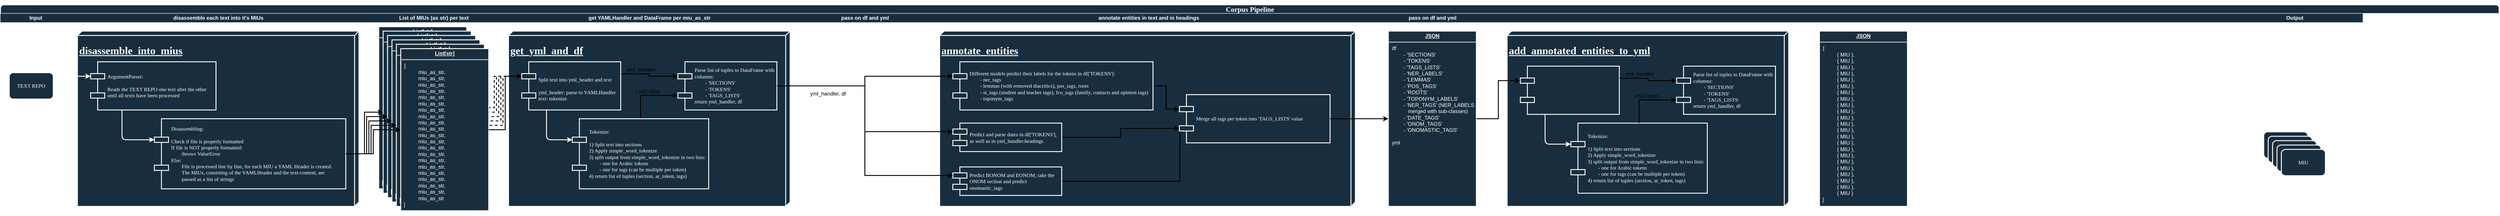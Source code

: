 <mxfile version="22.0.3" type="device">
  <diagram name="Page-1" id="b520641d-4fe3-3701-9064-5fc419738815">
    <mxGraphModel dx="1807" dy="1071" grid="1" gridSize="10" guides="1" tooltips="1" connect="1" arrows="1" fold="1" page="1" pageScale="1" pageWidth="1100" pageHeight="850" background="none" math="0" shadow="0">
      <root>
        <mxCell id="0" />
        <mxCell id="1" parent="0" />
        <mxCell id="SnqjzSfXRcjX0LN74eH3-1" value="&lt;h1&gt;Corpus Pipeline&lt;/h1&gt;" style="swimlane;html=1;childLayout=stackLayout;startSize=20;rounded=1;shadow=0;labelBackgroundColor=none;strokeWidth=2;fontFamily=Verdana;fontSize=8;align=center;fillColor=#182E3E;strokeColor=#FFFFFF;fontColor=#FFFFFF;" parent="1" vertex="1">
          <mxGeometry x="70" y="40" width="5680" height="480" as="geometry">
            <mxRectangle x="70" y="40" width="40" height="50" as="alternateBounds" />
          </mxGeometry>
        </mxCell>
        <mxCell id="7HU_ltwEW7zbiUUS-oPE-14" style="edgeStyle=orthogonalEdgeStyle;rounded=0;orthogonalLoop=1;jettySize=auto;html=1;exitX=1;exitY=0.5;exitDx=0;exitDy=0;entryX=0;entryY=0.3;entryDx=0;entryDy=0;strokeWidth=2;dashed=1;" edge="1" parent="SnqjzSfXRcjX0LN74eH3-1" source="SnqjzSfXRcjX0LN74eH3-113" target="7HU_ltwEW7zbiUUS-oPE-13">
          <mxGeometry relative="1" as="geometry" />
        </mxCell>
        <mxCell id="7HU_ltwEW7zbiUUS-oPE-116" style="edgeStyle=orthogonalEdgeStyle;rounded=0;orthogonalLoop=1;jettySize=auto;html=1;exitX=1;exitY=0.5;exitDx=0;exitDy=0;entryX=0;entryY=0.3;entryDx=0;entryDy=0;strokeWidth=2;dashed=1;" edge="1" parent="SnqjzSfXRcjX0LN74eH3-1" source="7HU_ltwEW7zbiUUS-oPE-106" target="7HU_ltwEW7zbiUUS-oPE-13">
          <mxGeometry relative="1" as="geometry" />
        </mxCell>
        <mxCell id="7HU_ltwEW7zbiUUS-oPE-117" style="edgeStyle=orthogonalEdgeStyle;rounded=0;orthogonalLoop=1;jettySize=auto;html=1;exitX=1;exitY=0.5;exitDx=0;exitDy=0;entryX=0;entryY=0.3;entryDx=0;entryDy=0;strokeWidth=2;dashed=1;" edge="1" parent="SnqjzSfXRcjX0LN74eH3-1" source="7HU_ltwEW7zbiUUS-oPE-107" target="7HU_ltwEW7zbiUUS-oPE-13">
          <mxGeometry relative="1" as="geometry" />
        </mxCell>
        <mxCell id="7HU_ltwEW7zbiUUS-oPE-118" style="edgeStyle=orthogonalEdgeStyle;rounded=0;orthogonalLoop=1;jettySize=auto;html=1;exitX=1;exitY=0.5;exitDx=0;exitDy=0;entryX=0;entryY=0.3;entryDx=0;entryDy=0;strokeWidth=2;dashed=1;" edge="1" parent="SnqjzSfXRcjX0LN74eH3-1" source="7HU_ltwEW7zbiUUS-oPE-108" target="7HU_ltwEW7zbiUUS-oPE-13">
          <mxGeometry relative="1" as="geometry" />
        </mxCell>
        <mxCell id="7HU_ltwEW7zbiUUS-oPE-119" style="edgeStyle=orthogonalEdgeStyle;rounded=0;orthogonalLoop=1;jettySize=auto;html=1;exitX=1;exitY=0.5;exitDx=0;exitDy=0;entryX=0;entryY=0.3;entryDx=0;entryDy=0;strokeWidth=2;dashed=1;" edge="1" parent="SnqjzSfXRcjX0LN74eH3-1" source="7HU_ltwEW7zbiUUS-oPE-109" target="7HU_ltwEW7zbiUUS-oPE-13">
          <mxGeometry relative="1" as="geometry" />
        </mxCell>
        <mxCell id="SnqjzSfXRcjX0LN74eH3-2" value="Input" style="swimlane;html=1;startSize=20;rounded=0;labelBackgroundColor=none;strokeWidth=2;fillColor=#182E3E;strokeColor=none;fontColor=#FFFFFF;" parent="SnqjzSfXRcjX0LN74eH3-1" vertex="1">
          <mxGeometry y="20" width="160" height="460" as="geometry" />
        </mxCell>
        <mxCell id="SnqjzSfXRcjX0LN74eH3-47" value="&lt;font style=&quot;font-size: 12px;&quot;&gt;TEXT REPO&lt;/font&gt;" style="rounded=1;whiteSpace=wrap;html=1;shadow=0;labelBackgroundColor=none;strokeWidth=2;fontFamily=Verdana;fontSize=8;align=center;fillColor=#182E3E;strokeColor=#FFFFFF;fontColor=#FFFFFF;" parent="SnqjzSfXRcjX0LN74eH3-2" vertex="1">
          <mxGeometry x="20" y="135" width="100" height="60" as="geometry" />
        </mxCell>
        <mxCell id="SnqjzSfXRcjX0LN74eH3-21" value="disassemble each text into it&#39;s MIUs" style="swimlane;html=1;startSize=20;rounded=0;labelBackgroundColor=none;strokeWidth=2;fillColor=#182E3E;strokeColor=none;fontColor=#FFFFFF;" parent="SnqjzSfXRcjX0LN74eH3-1" vertex="1">
          <mxGeometry x="160" y="20" width="670" height="460" as="geometry" />
        </mxCell>
        <mxCell id="SnqjzSfXRcjX0LN74eH3-51" value="&lt;h1&gt;disassemble_into_mius&lt;/h1&gt;" style="verticalAlign=top;align=left;spacingTop=8;spacingLeft=2;spacingRight=12;shape=cube;size=10;direction=south;fontStyle=4;html=1;rounded=1;shadow=0;comic=0;labelBackgroundColor=none;strokeWidth=2;fontFamily=Verdana;fontSize=12;fillColor=#182E3E;strokeColor=#FFFFFF;fontColor=#FFFFFF;" parent="SnqjzSfXRcjX0LN74eH3-21" vertex="1">
          <mxGeometry x="15" y="40" width="640" height="400" as="geometry" />
        </mxCell>
        <mxCell id="SnqjzSfXRcjX0LN74eH3-60" value="Disassembling:&lt;br&gt;&lt;br&gt;Check if file is properly formatted&lt;br&gt;If file is NOT properly formatted: &lt;br&gt;&lt;span style=&quot;white-space: pre;&quot;&gt;&#x9;&lt;/span&gt;throws ValueError&lt;br&gt;Else:&lt;br&gt;&lt;span style=&quot;white-space: pre;&quot;&gt;&#x9;&lt;/span&gt;File is processed line by line, for each MIU a YAML Header is created.&lt;br&gt;&lt;span style=&quot;white-space: pre;&quot;&gt;&#x9;&lt;/span&gt;The MIUs, consisting of the YAMLHeader and the text-content, are&lt;br&gt;&lt;span style=&quot;white-space: pre;&quot;&gt;&#x9;&lt;/span&gt;passed as a list of strings" style="shape=component;align=left;spacingLeft=36;rounded=1;shadow=0;comic=0;labelBackgroundColor=none;strokeWidth=2;fontFamily=Verdana;fontSize=12;html=1;fillColor=#182E3E;strokeColor=#FFFFFF;fontColor=#FFFFFF;" parent="SnqjzSfXRcjX0LN74eH3-21" vertex="1">
          <mxGeometry x="190" y="240" width="435" height="160" as="geometry" />
        </mxCell>
        <mxCell id="SnqjzSfXRcjX0LN74eH3-61" style="edgeStyle=orthogonalEdgeStyle;rounded=1;orthogonalLoop=1;jettySize=auto;html=1;exitX=0.25;exitY=1;exitDx=0;exitDy=0;entryX=0;entryY=0.3;entryDx=0;entryDy=0;labelBackgroundColor=none;fontColor=default;strokeWidth=2;strokeColor=#ffffff;" parent="SnqjzSfXRcjX0LN74eH3-21" source="SnqjzSfXRcjX0LN74eH3-57" target="SnqjzSfXRcjX0LN74eH3-60" edge="1">
          <mxGeometry relative="1" as="geometry" />
        </mxCell>
        <mxCell id="SnqjzSfXRcjX0LN74eH3-57" value="ArgumentParser:&lt;br&gt;&lt;br&gt;Reads the TEXT REPO one text after the other&lt;br&gt;until all texts have been processed" style="shape=component;align=left;spacingLeft=36;rounded=1;shadow=0;comic=0;labelBackgroundColor=none;strokeWidth=2;fontFamily=Verdana;fontSize=12;html=1;fillColor=#182E3E;strokeColor=#FFFFFF;fontColor=#FFFFFF;" parent="SnqjzSfXRcjX0LN74eH3-21" vertex="1">
          <mxGeometry x="45" y="110" width="285" height="110" as="geometry" />
        </mxCell>
        <mxCell id="SnqjzSfXRcjX0LN74eH3-101" value="List of MIUs (as str) per text" style="swimlane;html=1;startSize=20;rounded=0;labelBackgroundColor=none;strokeWidth=2;fillColor=#182E3E;strokeColor=none;fontColor=#FFFFFF;" parent="SnqjzSfXRcjX0LN74eH3-1" vertex="1">
          <mxGeometry x="830" y="20" width="310" height="460" as="geometry" />
        </mxCell>
        <mxCell id="SnqjzSfXRcjX0LN74eH3-113" value="&lt;p style=&quot;margin:0px;margin-top:4px;text-align:center;text-decoration:underline;&quot;&gt;&lt;b&gt;List[str]&lt;/b&gt;&lt;/p&gt;&lt;hr&gt;&lt;p style=&quot;margin:0px;margin-left:8px;&quot;&gt;[&lt;/p&gt;&lt;blockquote style=&quot;margin: 0 0 0 40px; border: none; padding: 0px;&quot;&gt;miu_as_str,&lt;/blockquote&gt;&lt;blockquote style=&quot;border: none; margin: 0px 0px 0px 40px; padding: 0px;&quot;&gt;miu_as_str,&lt;/blockquote&gt;&lt;blockquote style=&quot;border: none; margin: 0px 0px 0px 40px; padding: 0px;&quot;&gt;miu_as_str,&lt;/blockquote&gt;&lt;blockquote style=&quot;border: none; margin: 0px 0px 0px 40px; padding: 0px;&quot;&gt;miu_as_str,&lt;/blockquote&gt;&lt;blockquote style=&quot;border: none; margin: 0px 0px 0px 40px; padding: 0px;&quot;&gt;miu_as_str,&lt;/blockquote&gt;&lt;blockquote style=&quot;border: none; margin: 0px 0px 0px 40px; padding: 0px;&quot;&gt;miu_as_str,&lt;/blockquote&gt;&lt;blockquote style=&quot;border: none; margin: 0px 0px 0px 40px; padding: 0px;&quot;&gt;miu_as_str,&lt;/blockquote&gt;&lt;blockquote style=&quot;border: none; margin: 0px 0px 0px 40px; padding: 0px;&quot;&gt;miu_as_str,&lt;/blockquote&gt;&lt;blockquote style=&quot;border: none; margin: 0px 0px 0px 40px; padding: 0px;&quot;&gt;miu_as_str,&lt;/blockquote&gt;&lt;blockquote style=&quot;border: none; margin: 0px 0px 0px 40px; padding: 0px;&quot;&gt;miu_as_str,&lt;/blockquote&gt;&lt;blockquote style=&quot;border: none; margin: 0px 0px 0px 40px; padding: 0px;&quot;&gt;miu_as_str,&lt;/blockquote&gt;&lt;blockquote style=&quot;border: none; margin: 0px 0px 0px 40px; padding: 0px;&quot;&gt;miu_as_str,&lt;/blockquote&gt;&lt;blockquote style=&quot;border: none; margin: 0px 0px 0px 40px; padding: 0px;&quot;&gt;miu_as_str,&lt;/blockquote&gt;&lt;blockquote style=&quot;border: none; margin: 0px 0px 0px 40px; padding: 0px;&quot;&gt;miu_as_str,&lt;/blockquote&gt;&lt;blockquote style=&quot;border: none; margin: 0px 0px 0px 40px; padding: 0px;&quot;&gt;miu_as_str,&lt;/blockquote&gt;&lt;blockquote style=&quot;border: none; margin: 0px 0px 0px 40px; padding: 0px;&quot;&gt;miu_as_str,&lt;/blockquote&gt;&lt;blockquote style=&quot;border: none; margin: 0px 0px 0px 40px; padding: 0px;&quot;&gt;miu_as_str,&lt;/blockquote&gt;&lt;blockquote style=&quot;border: none; margin: 0px 0px 0px 40px; padding: 0px;&quot;&gt;miu_as_str,&lt;/blockquote&gt;&lt;blockquote style=&quot;border: none; margin: 0px 0px 0px 40px; padding: 0px;&quot;&gt;miu_as_str,&lt;/blockquote&gt;&lt;blockquote style=&quot;border: none; margin: 0px 0px 0px 40px; padding: 0px;&quot;&gt;miu_as_str,&lt;/blockquote&gt;&lt;blockquote style=&quot;border: none; margin: 0px 0px 0px 40px; padding: 0px;&quot;&gt;&lt;span style=&quot;background-color: initial;&quot;&gt;miu_as_str&lt;/span&gt;&lt;br&gt;&lt;/blockquote&gt;&lt;span style=&quot;background-color: initial;&quot;&gt;&amp;nbsp; ]&lt;/span&gt;" style="verticalAlign=top;align=left;overflow=fill;fontSize=12;fontFamily=Helvetica;html=1;whiteSpace=wrap;strokeColor=#FFFFFF;fontColor=#FFFFFF;fillColor=#182E3E;strokeWidth=2;" parent="SnqjzSfXRcjX0LN74eH3-101" vertex="1">
          <mxGeometry x="30" y="30" width="200" height="370" as="geometry" />
        </mxCell>
        <mxCell id="7HU_ltwEW7zbiUUS-oPE-106" value="&lt;p style=&quot;margin:0px;margin-top:4px;text-align:center;text-decoration:underline;&quot;&gt;&lt;b&gt;List[str]&lt;/b&gt;&lt;/p&gt;&lt;hr&gt;&lt;p style=&quot;margin:0px;margin-left:8px;&quot;&gt;[&lt;/p&gt;&lt;blockquote style=&quot;margin: 0 0 0 40px; border: none; padding: 0px;&quot;&gt;miu_as_str,&lt;/blockquote&gt;&lt;blockquote style=&quot;border: none; margin: 0px 0px 0px 40px; padding: 0px;&quot;&gt;miu_as_str,&lt;/blockquote&gt;&lt;blockquote style=&quot;border: none; margin: 0px 0px 0px 40px; padding: 0px;&quot;&gt;miu_as_str,&lt;/blockquote&gt;&lt;blockquote style=&quot;border: none; margin: 0px 0px 0px 40px; padding: 0px;&quot;&gt;miu_as_str,&lt;/blockquote&gt;&lt;blockquote style=&quot;border: none; margin: 0px 0px 0px 40px; padding: 0px;&quot;&gt;miu_as_str,&lt;/blockquote&gt;&lt;blockquote style=&quot;border: none; margin: 0px 0px 0px 40px; padding: 0px;&quot;&gt;miu_as_str,&lt;/blockquote&gt;&lt;blockquote style=&quot;border: none; margin: 0px 0px 0px 40px; padding: 0px;&quot;&gt;miu_as_str,&lt;/blockquote&gt;&lt;blockquote style=&quot;border: none; margin: 0px 0px 0px 40px; padding: 0px;&quot;&gt;miu_as_str,&lt;/blockquote&gt;&lt;blockquote style=&quot;border: none; margin: 0px 0px 0px 40px; padding: 0px;&quot;&gt;miu_as_str,&lt;/blockquote&gt;&lt;blockquote style=&quot;border: none; margin: 0px 0px 0px 40px; padding: 0px;&quot;&gt;miu_as_str,&lt;/blockquote&gt;&lt;blockquote style=&quot;border: none; margin: 0px 0px 0px 40px; padding: 0px;&quot;&gt;miu_as_str,&lt;/blockquote&gt;&lt;blockquote style=&quot;border: none; margin: 0px 0px 0px 40px; padding: 0px;&quot;&gt;miu_as_str,&lt;/blockquote&gt;&lt;blockquote style=&quot;border: none; margin: 0px 0px 0px 40px; padding: 0px;&quot;&gt;miu_as_str,&lt;/blockquote&gt;&lt;blockquote style=&quot;border: none; margin: 0px 0px 0px 40px; padding: 0px;&quot;&gt;miu_as_str,&lt;/blockquote&gt;&lt;blockquote style=&quot;border: none; margin: 0px 0px 0px 40px; padding: 0px;&quot;&gt;miu_as_str,&lt;/blockquote&gt;&lt;blockquote style=&quot;border: none; margin: 0px 0px 0px 40px; padding: 0px;&quot;&gt;miu_as_str,&lt;/blockquote&gt;&lt;blockquote style=&quot;border: none; margin: 0px 0px 0px 40px; padding: 0px;&quot;&gt;miu_as_str,&lt;/blockquote&gt;&lt;blockquote style=&quot;border: none; margin: 0px 0px 0px 40px; padding: 0px;&quot;&gt;miu_as_str,&lt;/blockquote&gt;&lt;blockquote style=&quot;border: none; margin: 0px 0px 0px 40px; padding: 0px;&quot;&gt;miu_as_str,&lt;/blockquote&gt;&lt;blockquote style=&quot;border: none; margin: 0px 0px 0px 40px; padding: 0px;&quot;&gt;miu_as_str,&lt;/blockquote&gt;&lt;blockquote style=&quot;border: none; margin: 0px 0px 0px 40px; padding: 0px;&quot;&gt;&lt;span style=&quot;background-color: initial;&quot;&gt;miu_as_str&lt;/span&gt;&lt;br&gt;&lt;/blockquote&gt;&lt;span style=&quot;background-color: initial;&quot;&gt;&amp;nbsp; ]&lt;/span&gt;" style="verticalAlign=top;align=left;overflow=fill;fontSize=12;fontFamily=Helvetica;html=1;whiteSpace=wrap;strokeColor=#FFFFFF;fontColor=#FFFFFF;fillColor=#182E3E;strokeWidth=2;" vertex="1" parent="SnqjzSfXRcjX0LN74eH3-101">
          <mxGeometry x="40" y="40" width="200" height="370" as="geometry" />
        </mxCell>
        <mxCell id="7HU_ltwEW7zbiUUS-oPE-107" value="&lt;p style=&quot;margin:0px;margin-top:4px;text-align:center;text-decoration:underline;&quot;&gt;&lt;b&gt;List[str]&lt;/b&gt;&lt;/p&gt;&lt;hr&gt;&lt;p style=&quot;margin:0px;margin-left:8px;&quot;&gt;[&lt;/p&gt;&lt;blockquote style=&quot;margin: 0 0 0 40px; border: none; padding: 0px;&quot;&gt;miu_as_str,&lt;/blockquote&gt;&lt;blockquote style=&quot;border: none; margin: 0px 0px 0px 40px; padding: 0px;&quot;&gt;miu_as_str,&lt;/blockquote&gt;&lt;blockquote style=&quot;border: none; margin: 0px 0px 0px 40px; padding: 0px;&quot;&gt;miu_as_str,&lt;/blockquote&gt;&lt;blockquote style=&quot;border: none; margin: 0px 0px 0px 40px; padding: 0px;&quot;&gt;miu_as_str,&lt;/blockquote&gt;&lt;blockquote style=&quot;border: none; margin: 0px 0px 0px 40px; padding: 0px;&quot;&gt;miu_as_str,&lt;/blockquote&gt;&lt;blockquote style=&quot;border: none; margin: 0px 0px 0px 40px; padding: 0px;&quot;&gt;miu_as_str,&lt;/blockquote&gt;&lt;blockquote style=&quot;border: none; margin: 0px 0px 0px 40px; padding: 0px;&quot;&gt;miu_as_str,&lt;/blockquote&gt;&lt;blockquote style=&quot;border: none; margin: 0px 0px 0px 40px; padding: 0px;&quot;&gt;miu_as_str,&lt;/blockquote&gt;&lt;blockquote style=&quot;border: none; margin: 0px 0px 0px 40px; padding: 0px;&quot;&gt;miu_as_str,&lt;/blockquote&gt;&lt;blockquote style=&quot;border: none; margin: 0px 0px 0px 40px; padding: 0px;&quot;&gt;miu_as_str,&lt;/blockquote&gt;&lt;blockquote style=&quot;border: none; margin: 0px 0px 0px 40px; padding: 0px;&quot;&gt;miu_as_str,&lt;/blockquote&gt;&lt;blockquote style=&quot;border: none; margin: 0px 0px 0px 40px; padding: 0px;&quot;&gt;miu_as_str,&lt;/blockquote&gt;&lt;blockquote style=&quot;border: none; margin: 0px 0px 0px 40px; padding: 0px;&quot;&gt;miu_as_str,&lt;/blockquote&gt;&lt;blockquote style=&quot;border: none; margin: 0px 0px 0px 40px; padding: 0px;&quot;&gt;miu_as_str,&lt;/blockquote&gt;&lt;blockquote style=&quot;border: none; margin: 0px 0px 0px 40px; padding: 0px;&quot;&gt;miu_as_str,&lt;/blockquote&gt;&lt;blockquote style=&quot;border: none; margin: 0px 0px 0px 40px; padding: 0px;&quot;&gt;miu_as_str,&lt;/blockquote&gt;&lt;blockquote style=&quot;border: none; margin: 0px 0px 0px 40px; padding: 0px;&quot;&gt;miu_as_str,&lt;/blockquote&gt;&lt;blockquote style=&quot;border: none; margin: 0px 0px 0px 40px; padding: 0px;&quot;&gt;miu_as_str,&lt;/blockquote&gt;&lt;blockquote style=&quot;border: none; margin: 0px 0px 0px 40px; padding: 0px;&quot;&gt;miu_as_str,&lt;/blockquote&gt;&lt;blockquote style=&quot;border: none; margin: 0px 0px 0px 40px; padding: 0px;&quot;&gt;miu_as_str,&lt;/blockquote&gt;&lt;blockquote style=&quot;border: none; margin: 0px 0px 0px 40px; padding: 0px;&quot;&gt;&lt;span style=&quot;background-color: initial;&quot;&gt;miu_as_str&lt;/span&gt;&lt;br&gt;&lt;/blockquote&gt;&lt;span style=&quot;background-color: initial;&quot;&gt;&amp;nbsp; ]&lt;/span&gt;" style="verticalAlign=top;align=left;overflow=fill;fontSize=12;fontFamily=Helvetica;html=1;whiteSpace=wrap;strokeColor=#FFFFFF;fontColor=#FFFFFF;fillColor=#182E3E;strokeWidth=2;" vertex="1" parent="SnqjzSfXRcjX0LN74eH3-101">
          <mxGeometry x="50" y="50" width="200" height="370" as="geometry" />
        </mxCell>
        <mxCell id="7HU_ltwEW7zbiUUS-oPE-108" value="&lt;p style=&quot;margin:0px;margin-top:4px;text-align:center;text-decoration:underline;&quot;&gt;&lt;b&gt;List[str]&lt;/b&gt;&lt;/p&gt;&lt;hr&gt;&lt;p style=&quot;margin:0px;margin-left:8px;&quot;&gt;[&lt;/p&gt;&lt;blockquote style=&quot;margin: 0 0 0 40px; border: none; padding: 0px;&quot;&gt;miu_as_str,&lt;/blockquote&gt;&lt;blockquote style=&quot;border: none; margin: 0px 0px 0px 40px; padding: 0px;&quot;&gt;miu_as_str,&lt;/blockquote&gt;&lt;blockquote style=&quot;border: none; margin: 0px 0px 0px 40px; padding: 0px;&quot;&gt;miu_as_str,&lt;/blockquote&gt;&lt;blockquote style=&quot;border: none; margin: 0px 0px 0px 40px; padding: 0px;&quot;&gt;miu_as_str,&lt;/blockquote&gt;&lt;blockquote style=&quot;border: none; margin: 0px 0px 0px 40px; padding: 0px;&quot;&gt;miu_as_str,&lt;/blockquote&gt;&lt;blockquote style=&quot;border: none; margin: 0px 0px 0px 40px; padding: 0px;&quot;&gt;miu_as_str,&lt;/blockquote&gt;&lt;blockquote style=&quot;border: none; margin: 0px 0px 0px 40px; padding: 0px;&quot;&gt;miu_as_str,&lt;/blockquote&gt;&lt;blockquote style=&quot;border: none; margin: 0px 0px 0px 40px; padding: 0px;&quot;&gt;miu_as_str,&lt;/blockquote&gt;&lt;blockquote style=&quot;border: none; margin: 0px 0px 0px 40px; padding: 0px;&quot;&gt;miu_as_str,&lt;/blockquote&gt;&lt;blockquote style=&quot;border: none; margin: 0px 0px 0px 40px; padding: 0px;&quot;&gt;miu_as_str,&lt;/blockquote&gt;&lt;blockquote style=&quot;border: none; margin: 0px 0px 0px 40px; padding: 0px;&quot;&gt;miu_as_str,&lt;/blockquote&gt;&lt;blockquote style=&quot;border: none; margin: 0px 0px 0px 40px; padding: 0px;&quot;&gt;miu_as_str,&lt;/blockquote&gt;&lt;blockquote style=&quot;border: none; margin: 0px 0px 0px 40px; padding: 0px;&quot;&gt;miu_as_str,&lt;/blockquote&gt;&lt;blockquote style=&quot;border: none; margin: 0px 0px 0px 40px; padding: 0px;&quot;&gt;miu_as_str,&lt;/blockquote&gt;&lt;blockquote style=&quot;border: none; margin: 0px 0px 0px 40px; padding: 0px;&quot;&gt;miu_as_str,&lt;/blockquote&gt;&lt;blockquote style=&quot;border: none; margin: 0px 0px 0px 40px; padding: 0px;&quot;&gt;miu_as_str,&lt;/blockquote&gt;&lt;blockquote style=&quot;border: none; margin: 0px 0px 0px 40px; padding: 0px;&quot;&gt;miu_as_str,&lt;/blockquote&gt;&lt;blockquote style=&quot;border: none; margin: 0px 0px 0px 40px; padding: 0px;&quot;&gt;miu_as_str,&lt;/blockquote&gt;&lt;blockquote style=&quot;border: none; margin: 0px 0px 0px 40px; padding: 0px;&quot;&gt;miu_as_str,&lt;/blockquote&gt;&lt;blockquote style=&quot;border: none; margin: 0px 0px 0px 40px; padding: 0px;&quot;&gt;miu_as_str,&lt;/blockquote&gt;&lt;blockquote style=&quot;border: none; margin: 0px 0px 0px 40px; padding: 0px;&quot;&gt;&lt;span style=&quot;background-color: initial;&quot;&gt;miu_as_str&lt;/span&gt;&lt;br&gt;&lt;/blockquote&gt;&lt;span style=&quot;background-color: initial;&quot;&gt;&amp;nbsp; ]&lt;/span&gt;" style="verticalAlign=top;align=left;overflow=fill;fontSize=12;fontFamily=Helvetica;html=1;whiteSpace=wrap;strokeColor=#FFFFFF;fontColor=#FFFFFF;fillColor=#182E3E;strokeWidth=2;" vertex="1" parent="SnqjzSfXRcjX0LN74eH3-101">
          <mxGeometry x="60" y="60" width="200" height="370" as="geometry" />
        </mxCell>
        <mxCell id="7HU_ltwEW7zbiUUS-oPE-109" value="&lt;p style=&quot;margin:0px;margin-top:4px;text-align:center;text-decoration:underline;&quot;&gt;&lt;b&gt;List[str]&lt;/b&gt;&lt;/p&gt;&lt;hr&gt;&lt;p style=&quot;margin:0px;margin-left:8px;&quot;&gt;[&lt;/p&gt;&lt;blockquote style=&quot;margin: 0 0 0 40px; border: none; padding: 0px;&quot;&gt;miu_as_str,&lt;/blockquote&gt;&lt;blockquote style=&quot;border: none; margin: 0px 0px 0px 40px; padding: 0px;&quot;&gt;miu_as_str,&lt;/blockquote&gt;&lt;blockquote style=&quot;border: none; margin: 0px 0px 0px 40px; padding: 0px;&quot;&gt;miu_as_str,&lt;/blockquote&gt;&lt;blockquote style=&quot;border: none; margin: 0px 0px 0px 40px; padding: 0px;&quot;&gt;miu_as_str,&lt;/blockquote&gt;&lt;blockquote style=&quot;border: none; margin: 0px 0px 0px 40px; padding: 0px;&quot;&gt;miu_as_str,&lt;/blockquote&gt;&lt;blockquote style=&quot;border: none; margin: 0px 0px 0px 40px; padding: 0px;&quot;&gt;miu_as_str,&lt;/blockquote&gt;&lt;blockquote style=&quot;border: none; margin: 0px 0px 0px 40px; padding: 0px;&quot;&gt;miu_as_str,&lt;/blockquote&gt;&lt;blockquote style=&quot;border: none; margin: 0px 0px 0px 40px; padding: 0px;&quot;&gt;miu_as_str,&lt;/blockquote&gt;&lt;blockquote style=&quot;border: none; margin: 0px 0px 0px 40px; padding: 0px;&quot;&gt;miu_as_str,&lt;/blockquote&gt;&lt;blockquote style=&quot;border: none; margin: 0px 0px 0px 40px; padding: 0px;&quot;&gt;miu_as_str,&lt;/blockquote&gt;&lt;blockquote style=&quot;border: none; margin: 0px 0px 0px 40px; padding: 0px;&quot;&gt;miu_as_str,&lt;/blockquote&gt;&lt;blockquote style=&quot;border: none; margin: 0px 0px 0px 40px; padding: 0px;&quot;&gt;miu_as_str,&lt;/blockquote&gt;&lt;blockquote style=&quot;border: none; margin: 0px 0px 0px 40px; padding: 0px;&quot;&gt;miu_as_str,&lt;/blockquote&gt;&lt;blockquote style=&quot;border: none; margin: 0px 0px 0px 40px; padding: 0px;&quot;&gt;miu_as_str,&lt;/blockquote&gt;&lt;blockquote style=&quot;border: none; margin: 0px 0px 0px 40px; padding: 0px;&quot;&gt;miu_as_str,&lt;/blockquote&gt;&lt;blockquote style=&quot;border: none; margin: 0px 0px 0px 40px; padding: 0px;&quot;&gt;miu_as_str,&lt;/blockquote&gt;&lt;blockquote style=&quot;border: none; margin: 0px 0px 0px 40px; padding: 0px;&quot;&gt;miu_as_str,&lt;/blockquote&gt;&lt;blockquote style=&quot;border: none; margin: 0px 0px 0px 40px; padding: 0px;&quot;&gt;miu_as_str,&lt;/blockquote&gt;&lt;blockquote style=&quot;border: none; margin: 0px 0px 0px 40px; padding: 0px;&quot;&gt;miu_as_str,&lt;/blockquote&gt;&lt;blockquote style=&quot;border: none; margin: 0px 0px 0px 40px; padding: 0px;&quot;&gt;miu_as_str,&lt;/blockquote&gt;&lt;blockquote style=&quot;border: none; margin: 0px 0px 0px 40px; padding: 0px;&quot;&gt;&lt;span style=&quot;background-color: initial;&quot;&gt;miu_as_str&lt;/span&gt;&lt;br&gt;&lt;/blockquote&gt;&lt;span style=&quot;background-color: initial;&quot;&gt;&amp;nbsp; ]&lt;/span&gt;" style="verticalAlign=top;align=left;overflow=fill;fontSize=12;fontFamily=Helvetica;html=1;whiteSpace=wrap;strokeColor=#FFFFFF;fontColor=#FFFFFF;fillColor=#182E3E;strokeWidth=2;" vertex="1" parent="SnqjzSfXRcjX0LN74eH3-101">
          <mxGeometry x="70" y="70" width="200" height="370" as="geometry" />
        </mxCell>
        <mxCell id="7HU_ltwEW7zbiUUS-oPE-110" value="&lt;p style=&quot;margin:0px;margin-top:4px;text-align:center;text-decoration:underline;&quot;&gt;&lt;b&gt;List[str]&lt;/b&gt;&lt;/p&gt;&lt;hr&gt;&lt;p style=&quot;margin:0px;margin-left:8px;&quot;&gt;[&lt;/p&gt;&lt;blockquote style=&quot;margin: 0 0 0 40px; border: none; padding: 0px;&quot;&gt;miu_as_str,&lt;/blockquote&gt;&lt;blockquote style=&quot;border: none; margin: 0px 0px 0px 40px; padding: 0px;&quot;&gt;miu_as_str,&lt;/blockquote&gt;&lt;blockquote style=&quot;border: none; margin: 0px 0px 0px 40px; padding: 0px;&quot;&gt;miu_as_str,&lt;/blockquote&gt;&lt;blockquote style=&quot;border: none; margin: 0px 0px 0px 40px; padding: 0px;&quot;&gt;miu_as_str,&lt;/blockquote&gt;&lt;blockquote style=&quot;border: none; margin: 0px 0px 0px 40px; padding: 0px;&quot;&gt;miu_as_str,&lt;/blockquote&gt;&lt;blockquote style=&quot;border: none; margin: 0px 0px 0px 40px; padding: 0px;&quot;&gt;miu_as_str,&lt;/blockquote&gt;&lt;blockquote style=&quot;border: none; margin: 0px 0px 0px 40px; padding: 0px;&quot;&gt;miu_as_str,&lt;/blockquote&gt;&lt;blockquote style=&quot;border: none; margin: 0px 0px 0px 40px; padding: 0px;&quot;&gt;miu_as_str,&lt;/blockquote&gt;&lt;blockquote style=&quot;border: none; margin: 0px 0px 0px 40px; padding: 0px;&quot;&gt;miu_as_str,&lt;/blockquote&gt;&lt;blockquote style=&quot;border: none; margin: 0px 0px 0px 40px; padding: 0px;&quot;&gt;miu_as_str,&lt;/blockquote&gt;&lt;blockquote style=&quot;border: none; margin: 0px 0px 0px 40px; padding: 0px;&quot;&gt;miu_as_str,&lt;/blockquote&gt;&lt;blockquote style=&quot;border: none; margin: 0px 0px 0px 40px; padding: 0px;&quot;&gt;miu_as_str,&lt;/blockquote&gt;&lt;blockquote style=&quot;border: none; margin: 0px 0px 0px 40px; padding: 0px;&quot;&gt;miu_as_str,&lt;/blockquote&gt;&lt;blockquote style=&quot;border: none; margin: 0px 0px 0px 40px; padding: 0px;&quot;&gt;miu_as_str,&lt;/blockquote&gt;&lt;blockquote style=&quot;border: none; margin: 0px 0px 0px 40px; padding: 0px;&quot;&gt;miu_as_str,&lt;/blockquote&gt;&lt;blockquote style=&quot;border: none; margin: 0px 0px 0px 40px; padding: 0px;&quot;&gt;miu_as_str,&lt;/blockquote&gt;&lt;blockquote style=&quot;border: none; margin: 0px 0px 0px 40px; padding: 0px;&quot;&gt;miu_as_str,&lt;/blockquote&gt;&lt;blockquote style=&quot;border: none; margin: 0px 0px 0px 40px; padding: 0px;&quot;&gt;miu_as_str,&lt;/blockquote&gt;&lt;blockquote style=&quot;border: none; margin: 0px 0px 0px 40px; padding: 0px;&quot;&gt;miu_as_str,&lt;/blockquote&gt;&lt;blockquote style=&quot;border: none; margin: 0px 0px 0px 40px; padding: 0px;&quot;&gt;miu_as_str,&lt;/blockquote&gt;&lt;blockquote style=&quot;border: none; margin: 0px 0px 0px 40px; padding: 0px;&quot;&gt;&lt;span style=&quot;background-color: initial;&quot;&gt;miu_as_str&lt;/span&gt;&lt;br&gt;&lt;/blockquote&gt;&lt;span style=&quot;background-color: initial;&quot;&gt;&amp;nbsp; ]&lt;/span&gt;" style="verticalAlign=top;align=left;overflow=fill;fontSize=12;fontFamily=Helvetica;html=1;whiteSpace=wrap;strokeColor=#FFFFFF;fontColor=#FFFFFF;fillColor=#182E3E;strokeWidth=2;" vertex="1" parent="SnqjzSfXRcjX0LN74eH3-101">
          <mxGeometry x="80" y="80" width="200" height="370" as="geometry" />
        </mxCell>
        <mxCell id="SnqjzSfXRcjX0LN74eH3-112" style="edgeStyle=orthogonalEdgeStyle;rounded=0;orthogonalLoop=1;jettySize=auto;html=1;exitX=1;exitY=0.5;exitDx=0;exitDy=0;entryX=0;entryY=0.3;entryDx=0;entryDy=0;strokeColor=#ffffff;fontColor=#ffffff;strokeWidth=2;" parent="SnqjzSfXRcjX0LN74eH3-1" source="SnqjzSfXRcjX0LN74eH3-47" target="SnqjzSfXRcjX0LN74eH3-57" edge="1">
          <mxGeometry relative="1" as="geometry">
            <Array as="points">
              <mxPoint x="140" y="185" />
              <mxPoint x="140" y="163" />
            </Array>
          </mxGeometry>
        </mxCell>
        <mxCell id="SnqjzSfXRcjX0LN74eH3-115" style="edgeStyle=orthogonalEdgeStyle;rounded=0;orthogonalLoop=1;jettySize=auto;html=1;exitX=1;exitY=0.5;exitDx=0;exitDy=0;entryX=0;entryY=0.5;entryDx=0;entryDy=0;strokeColor=#ffffff;strokeWidth=2;" parent="SnqjzSfXRcjX0LN74eH3-1" source="SnqjzSfXRcjX0LN74eH3-60" target="SnqjzSfXRcjX0LN74eH3-113" edge="1">
          <mxGeometry relative="1" as="geometry" />
        </mxCell>
        <mxCell id="7HU_ltwEW7zbiUUS-oPE-1" style="swimlane;html=1;startSize=20;rounded=0;labelBackgroundColor=none;strokeWidth=2;fillColor=#182E3E;strokeColor=none;fontColor=#FFFFFF;" vertex="1" parent="SnqjzSfXRcjX0LN74eH3-1">
          <mxGeometry x="1140" y="20" width="670" height="460" as="geometry">
            <mxRectangle x="1140" y="20" width="40" height="460" as="alternateBounds" />
          </mxGeometry>
        </mxCell>
        <mxCell id="7HU_ltwEW7zbiUUS-oPE-9" value="get YAMLHandler and DataFrame per miu_as_str" style="swimlane;html=1;startSize=20;rounded=0;labelBackgroundColor=none;strokeWidth=2;fillColor=#182E3E;strokeColor=none;fontColor=#FFFFFF;" vertex="1" parent="7HU_ltwEW7zbiUUS-oPE-1">
          <mxGeometry width="670" height="460" as="geometry">
            <mxRectangle x="1140" y="20" width="40" height="460" as="alternateBounds" />
          </mxGeometry>
        </mxCell>
        <mxCell id="7HU_ltwEW7zbiUUS-oPE-10" value="&lt;h1&gt;get_yml_and_df&lt;/h1&gt;" style="verticalAlign=top;align=left;spacingTop=8;spacingLeft=2;spacingRight=12;shape=cube;size=10;direction=south;fontStyle=4;html=1;rounded=1;shadow=0;comic=0;labelBackgroundColor=none;strokeWidth=2;fontFamily=Verdana;fontSize=12;fillColor=#182E3E;strokeColor=#FFFFFF;fontColor=#FFFFFF;" vertex="1" parent="7HU_ltwEW7zbiUUS-oPE-9">
          <mxGeometry x="15" y="40" width="640" height="400" as="geometry" />
        </mxCell>
        <mxCell id="7HU_ltwEW7zbiUUS-oPE-17" style="edgeStyle=orthogonalEdgeStyle;rounded=0;orthogonalLoop=1;jettySize=auto;html=1;exitX=0.5;exitY=0;exitDx=0;exitDy=0;entryX=0;entryY=0.7;entryDx=0;entryDy=0;strokeWidth=2;" edge="1" parent="7HU_ltwEW7zbiUUS-oPE-9" source="7HU_ltwEW7zbiUUS-oPE-11" target="7HU_ltwEW7zbiUUS-oPE-15">
          <mxGeometry relative="1" as="geometry" />
        </mxCell>
        <mxCell id="7HU_ltwEW7zbiUUS-oPE-20" value="List[Tuple]" style="edgeLabel;html=1;align=center;verticalAlign=bottom;resizable=0;points=[];labelBackgroundColor=none;fontSize=12;" vertex="1" connectable="0" parent="7HU_ltwEW7zbiUUS-oPE-17">
          <mxGeometry x="-0.01" y="1" relative="1" as="geometry">
            <mxPoint as="offset" />
          </mxGeometry>
        </mxCell>
        <mxCell id="7HU_ltwEW7zbiUUS-oPE-11" value="Tokenize:&lt;br&gt;&lt;br&gt;1) Split text into sections&lt;br&gt;2) Apply simple_word_tokenize&lt;br&gt;3) split output from simple_word_tokenize in two lists: &lt;br&gt;&lt;span style=&quot;white-space: pre;&quot;&gt;&#x9;&lt;/span&gt;- one for Arabic tokens&lt;br&gt;&lt;span style=&quot;white-space: pre;&quot;&gt;&#x9;&lt;/span&gt;- one for tags (can be multiple per token)&lt;br&gt;4) return list of tuples (section, ar_token, tags)" style="shape=component;align=left;spacingLeft=36;rounded=1;shadow=0;comic=0;labelBackgroundColor=none;strokeWidth=2;fontFamily=Verdana;fontSize=12;html=1;fillColor=#182E3E;strokeColor=#FFFFFF;fontColor=#FFFFFF;" vertex="1" parent="7HU_ltwEW7zbiUUS-oPE-9">
          <mxGeometry x="160" y="240" width="310" height="160" as="geometry" />
        </mxCell>
        <mxCell id="7HU_ltwEW7zbiUUS-oPE-12" style="edgeStyle=orthogonalEdgeStyle;rounded=1;orthogonalLoop=1;jettySize=auto;html=1;exitX=0.25;exitY=1;exitDx=0;exitDy=0;entryX=0;entryY=0.3;entryDx=0;entryDy=0;labelBackgroundColor=none;fontColor=default;strokeWidth=2;strokeColor=#ffffff;" edge="1" parent="7HU_ltwEW7zbiUUS-oPE-9" source="7HU_ltwEW7zbiUUS-oPE-13" target="7HU_ltwEW7zbiUUS-oPE-11">
          <mxGeometry relative="1" as="geometry" />
        </mxCell>
        <mxCell id="7HU_ltwEW7zbiUUS-oPE-18" style="edgeStyle=orthogonalEdgeStyle;rounded=0;orthogonalLoop=1;jettySize=auto;html=1;exitX=1;exitY=0.25;exitDx=0;exitDy=0;entryX=0;entryY=0.3;entryDx=0;entryDy=0;strokeWidth=2;" edge="1" parent="7HU_ltwEW7zbiUUS-oPE-9" source="7HU_ltwEW7zbiUUS-oPE-13" target="7HU_ltwEW7zbiUUS-oPE-15">
          <mxGeometry relative="1" as="geometry" />
        </mxCell>
        <mxCell id="7HU_ltwEW7zbiUUS-oPE-19" value="yml_handler" style="edgeLabel;html=1;align=center;verticalAlign=bottom;resizable=0;points=[];labelBackgroundColor=none;fontSize=12;" vertex="1" connectable="0" parent="7HU_ltwEW7zbiUUS-oPE-18">
          <mxGeometry x="-0.331" y="1" relative="1" as="geometry">
            <mxPoint as="offset" />
          </mxGeometry>
        </mxCell>
        <mxCell id="7HU_ltwEW7zbiUUS-oPE-13" value="&lt;br&gt;Split text into yml_header and text&lt;br&gt;&lt;br&gt;yml_header: parse to YAMLHandler&lt;br&gt;text: tokenize" style="shape=component;align=left;spacingLeft=36;rounded=1;shadow=0;comic=0;labelBackgroundColor=none;strokeWidth=2;fontFamily=Verdana;fontSize=12;html=1;fillColor=#182E3E;strokeColor=#FFFFFF;fontColor=#FFFFFF;" vertex="1" parent="7HU_ltwEW7zbiUUS-oPE-9">
          <mxGeometry x="45" y="110" width="225" height="110" as="geometry" />
        </mxCell>
        <mxCell id="7HU_ltwEW7zbiUUS-oPE-15" value="Parse list of tuples to DataFrame with&lt;br&gt;columns: &lt;br&gt;&lt;span style=&quot;white-space: pre;&quot;&gt;&#x9;&lt;/span&gt;- &#39;SECTIONS&#39;&lt;br&gt;&lt;span style=&quot;white-space: pre;&quot;&gt;&#x9;&lt;/span&gt;- &#39;TOKENS&#39;&lt;br&gt;&lt;span style=&quot;white-space: pre;&quot;&gt;&#x9;&lt;/span&gt;- &#39;TAGS_LISTS&#39;&lt;br&gt;return yml_handler, df" style="shape=component;align=left;spacingLeft=36;rounded=1;shadow=0;comic=0;labelBackgroundColor=none;strokeWidth=2;fontFamily=Verdana;fontSize=12;html=1;fillColor=#182E3E;strokeColor=#FFFFFF;fontColor=#FFFFFF;" vertex="1" parent="7HU_ltwEW7zbiUUS-oPE-9">
          <mxGeometry x="400" y="110" width="225" height="110" as="geometry" />
        </mxCell>
        <mxCell id="7HU_ltwEW7zbiUUS-oPE-2" value="pass on df and yml" style="swimlane;html=1;startSize=20;rounded=0;labelBackgroundColor=none;strokeWidth=2;fillColor=#182E3E;strokeColor=none;fontColor=#FFFFFF;" vertex="1" parent="SnqjzSfXRcjX0LN74eH3-1">
          <mxGeometry x="1810" y="20" width="310" height="460" as="geometry">
            <mxRectangle x="1140" y="20" width="40" height="460" as="alternateBounds" />
          </mxGeometry>
        </mxCell>
        <mxCell id="SnqjzSfXRcjX0LN74eH3-107" value="annotate entities in text and in headings" style="swimlane;html=1;startSize=20;rounded=0;labelBackgroundColor=none;strokeWidth=2;fillColor=#182E3E;strokeColor=none;fontColor=#FFFFFF;" parent="SnqjzSfXRcjX0LN74eH3-1" vertex="1">
          <mxGeometry x="2120" y="20" width="980" height="460" as="geometry">
            <mxRectangle x="1140" y="20" width="40" height="460" as="alternateBounds" />
          </mxGeometry>
        </mxCell>
        <mxCell id="SnqjzSfXRcjX0LN74eH3-108" value="&lt;h1&gt;annotate_entities&lt;/h1&gt;" style="verticalAlign=top;align=left;spacingTop=8;spacingLeft=2;spacingRight=12;shape=cube;size=10;direction=south;fontStyle=4;html=1;rounded=1;shadow=0;comic=0;labelBackgroundColor=none;strokeWidth=2;fontFamily=Verdana;fontSize=12;fillColor=#182E3E;strokeColor=#FFFFFF;fontColor=#FFFFFF;" parent="SnqjzSfXRcjX0LN74eH3-107" vertex="1">
          <mxGeometry x="15" y="40" width="945" height="400" as="geometry" />
        </mxCell>
        <mxCell id="7HU_ltwEW7zbiUUS-oPE-143" style="edgeStyle=orthogonalEdgeStyle;rounded=0;orthogonalLoop=1;jettySize=auto;html=1;exitX=1;exitY=0.5;exitDx=0;exitDy=0;entryX=0;entryY=0.3;entryDx=0;entryDy=0;strokeWidth=2;" edge="1" parent="SnqjzSfXRcjX0LN74eH3-107" source="SnqjzSfXRcjX0LN74eH3-111" target="7HU_ltwEW7zbiUUS-oPE-136">
          <mxGeometry relative="1" as="geometry" />
        </mxCell>
        <mxCell id="SnqjzSfXRcjX0LN74eH3-111" value="Different models predict their labels for the tokens in df[&#39;TOKENS&#39;]:&lt;br&gt;&lt;span style=&quot;white-space: pre;&quot;&gt;&#x9;&lt;/span&gt;- ner_tags&lt;br&gt;&lt;span style=&quot;white-space: pre;&quot;&gt;&#x9;&lt;/span&gt;- lemmas (with removed diacritics), pos_tags, roots&lt;br&gt;&lt;span style=&quot;white-space: pre;&quot;&gt;&#x9;&lt;/span&gt;- st_tags (student and teacher tags), fco_tags (family, contacts and opinion tags)&lt;br&gt;&lt;span style=&quot;white-space: pre;&quot;&gt;&#x9;&lt;/span&gt;- toponym_tags" style="shape=component;align=left;spacingLeft=36;rounded=1;shadow=0;comic=0;labelBackgroundColor=none;strokeWidth=2;fontFamily=Verdana;fontSize=12;html=1;fillColor=#182E3E;strokeColor=#FFFFFF;fontColor=#FFFFFF;" parent="SnqjzSfXRcjX0LN74eH3-107" vertex="1">
          <mxGeometry x="45" y="110" width="455" height="110" as="geometry" />
        </mxCell>
        <mxCell id="7HU_ltwEW7zbiUUS-oPE-141" style="edgeStyle=orthogonalEdgeStyle;rounded=0;orthogonalLoop=1;jettySize=auto;html=1;exitX=1;exitY=0.5;exitDx=0;exitDy=0;entryX=0;entryY=0.7;entryDx=0;entryDy=0;strokeWidth=2;" edge="1" parent="SnqjzSfXRcjX0LN74eH3-107" source="7HU_ltwEW7zbiUUS-oPE-124" target="7HU_ltwEW7zbiUUS-oPE-136">
          <mxGeometry relative="1" as="geometry" />
        </mxCell>
        <mxCell id="7HU_ltwEW7zbiUUS-oPE-124" value="Predict and parse dates in df[&#39;TOKENS&#39;],&lt;br&gt;as well as in yml_handler.headings" style="shape=component;align=left;spacingLeft=36;rounded=1;shadow=0;comic=0;labelBackgroundColor=none;strokeWidth=2;fontFamily=Verdana;fontSize=12;html=1;fillColor=#182E3E;strokeColor=#FFFFFF;fontColor=#FFFFFF;" vertex="1" parent="SnqjzSfXRcjX0LN74eH3-107">
          <mxGeometry x="45" y="250" width="247.5" height="65" as="geometry" />
        </mxCell>
        <mxCell id="7HU_ltwEW7zbiUUS-oPE-142" style="edgeStyle=orthogonalEdgeStyle;rounded=0;orthogonalLoop=1;jettySize=auto;html=1;exitX=1;exitY=0.5;exitDx=0;exitDy=0;strokeWidth=2;" edge="1" parent="SnqjzSfXRcjX0LN74eH3-107" source="7HU_ltwEW7zbiUUS-oPE-126">
          <mxGeometry relative="1" as="geometry">
            <mxPoint x="560" y="260" as="targetPoint" />
            <Array as="points">
              <mxPoint x="561" y="383" />
            </Array>
          </mxGeometry>
        </mxCell>
        <mxCell id="7HU_ltwEW7zbiUUS-oPE-126" value="Predict BONOM and EONOM, take the&lt;br&gt;ONOM section and predict&lt;br&gt;onomastic_tags" style="shape=component;align=left;spacingLeft=36;rounded=1;shadow=0;comic=0;labelBackgroundColor=none;strokeWidth=2;fontFamily=Verdana;fontSize=12;html=1;fillColor=#182E3E;strokeColor=#FFFFFF;fontColor=#FFFFFF;" vertex="1" parent="SnqjzSfXRcjX0LN74eH3-107">
          <mxGeometry x="45" y="350" width="247.5" height="65" as="geometry" />
        </mxCell>
        <mxCell id="7HU_ltwEW7zbiUUS-oPE-136" value="Merge all tags per token into &#39;TAGS_LISTS&#39; value" style="shape=component;align=left;spacingLeft=36;rounded=1;shadow=0;comic=0;labelBackgroundColor=none;strokeWidth=2;fontFamily=Verdana;fontSize=12;html=1;fillColor=#182E3E;strokeColor=#FFFFFF;fontColor=#FFFFFF;" vertex="1" parent="SnqjzSfXRcjX0LN74eH3-107">
          <mxGeometry x="560" y="185" width="342.5" height="110" as="geometry" />
        </mxCell>
        <mxCell id="7HU_ltwEW7zbiUUS-oPE-129" value="pass on df and yml" style="swimlane;html=1;startSize=20;rounded=0;labelBackgroundColor=none;strokeWidth=2;fillColor=#182E3E;strokeColor=none;fontColor=#FFFFFF;swimlaneLine=1;glass=0;shadow=0;swimlaneFillColor=none;" vertex="1" parent="SnqjzSfXRcjX0LN74eH3-1">
          <mxGeometry x="3100" y="20" width="310" height="460" as="geometry">
            <mxRectangle x="1140" y="20" width="40" height="460" as="alternateBounds" />
          </mxGeometry>
        </mxCell>
        <mxCell id="7HU_ltwEW7zbiUUS-oPE-131" value="&lt;p style=&quot;margin:0px;margin-top:4px;text-align:center;text-decoration:underline;&quot;&gt;&lt;b&gt;JSON&lt;/b&gt;&lt;/p&gt;&lt;hr&gt;&lt;p style=&quot;margin:0px;margin-left:8px;&quot;&gt;df&lt;/p&gt;&lt;p style=&quot;margin:0px;margin-left:8px;&quot;&gt;&lt;span style=&quot;white-space: pre;&quot;&gt;&#x9;&lt;/span&gt;- &#39;SECTIONS&#39;&lt;/p&gt;&lt;p style=&quot;margin:0px;margin-left:8px;&quot;&gt;&lt;span style=&quot;white-space: pre;&quot;&gt;&#x9;&lt;/span&gt;- &#39;TOKENS&#39;&lt;span style=&quot;&quot;&gt;&lt;/span&gt;&lt;/p&gt;&lt;p style=&quot;margin:0px;margin-left:8px;&quot;&gt;&lt;span style=&quot;&quot;&gt;&lt;span style=&quot;white-space: pre;&quot;&gt;&#x9;&lt;/span&gt;- &#39;TAGS_LISTS&#39;&lt;/span&gt;&lt;/p&gt;&lt;p style=&quot;margin:0px;margin-left:8px;&quot;&gt;&lt;span style=&quot;&quot;&gt;&lt;span style=&quot;white-space: pre;&quot;&gt;&#x9;&lt;/span&gt;- &#39;NER_LABELS&#39;&lt;br&gt;&lt;/span&gt;&lt;/p&gt;&lt;p style=&quot;margin:0px;margin-left:8px;&quot;&gt;&lt;span style=&quot;&quot;&gt;&lt;span style=&quot;white-space: pre;&quot;&gt;&#x9;&lt;/span&gt;- &#39;LEMMAS&#39;&lt;br&gt;&lt;/span&gt;&lt;/p&gt;&lt;p style=&quot;margin:0px;margin-left:8px;&quot;&gt;&lt;span style=&quot;&quot;&gt;&lt;span style=&quot;white-space: pre;&quot;&gt;&#x9;&lt;/span&gt;- &#39;POS_TAGS&#39;&lt;br&gt;&lt;/span&gt;&lt;/p&gt;&lt;p style=&quot;margin:0px;margin-left:8px;&quot;&gt;&lt;span style=&quot;&quot;&gt;&lt;span style=&quot;white-space: pre;&quot;&gt;&#x9;&lt;/span&gt;- &#39;ROOTS&#39;&lt;br&gt;&lt;/span&gt;&lt;/p&gt;&lt;p style=&quot;margin:0px;margin-left:8px;&quot;&gt;&lt;span style=&quot;&quot;&gt;&lt;span style=&quot;white-space: pre;&quot;&gt;&#x9;&lt;/span&gt;- &#39;TOPONYM_LABELS&#39;&lt;br&gt;&lt;/span&gt;&lt;/p&gt;&lt;p style=&quot;margin:0px;margin-left:8px;&quot;&gt;&lt;span style=&quot;&quot;&gt;&lt;span style=&quot;white-space: pre;&quot;&gt;&#x9;&lt;/span&gt;- &#39;NER_TAGS&#39; (NER_LABELS &lt;span style=&quot;white-space: pre;&quot;&gt;&#x9;&lt;/span&gt;&amp;nbsp; &amp;nbsp;merged with sub-classes)&lt;br&gt;&lt;/span&gt;&lt;/p&gt;&lt;p style=&quot;margin:0px;margin-left:8px;&quot;&gt;&lt;span style=&quot;white-space: pre;&quot;&gt;&#x9;&lt;/span&gt;- &#39;DATE_TAGS&#39;&lt;br&gt;&lt;/p&gt;&lt;p style=&quot;margin:0px;margin-left:8px;&quot;&gt;&lt;span style=&quot;white-space: pre;&quot;&gt;&#x9;&lt;/span&gt;- &#39;ONOM_TAGS&#39;&lt;br&gt;&lt;/p&gt;&lt;p style=&quot;margin:0px;margin-left:8px;&quot;&gt;&lt;span style=&quot;white-space: pre;&quot;&gt;&#x9;&lt;/span&gt;- &#39;ONOMASTIC_TAGS&#39;&lt;br&gt;&lt;/p&gt;&lt;p style=&quot;margin:0px;margin-left:8px;&quot;&gt;&lt;br&gt;&lt;/p&gt;&lt;p style=&quot;margin:0px;margin-left:8px;&quot;&gt;yml&lt;/p&gt;" style="verticalAlign=top;align=left;overflow=fill;fontSize=12;fontFamily=Helvetica;html=1;whiteSpace=wrap;strokeColor=#FFFFFF;fontColor=#FFFFFF;fillColor=#182E3E;strokeWidth=2;" vertex="1" parent="7HU_ltwEW7zbiUUS-oPE-129">
          <mxGeometry x="55" y="40" width="200" height="400" as="geometry" />
        </mxCell>
        <mxCell id="7HU_ltwEW7zbiUUS-oPE-130" style="swimlane;html=1;startSize=20;rounded=0;labelBackgroundColor=none;strokeWidth=2;fillColor=#182E3E;strokeColor=none;fontColor=#FFFFFF;swimlaneLine=1;glass=0;shadow=0;swimlaneFillColor=none;" vertex="1" parent="SnqjzSfXRcjX0LN74eH3-1">
          <mxGeometry x="3410" y="20" width="670" height="460" as="geometry">
            <mxRectangle x="1140" y="20" width="40" height="460" as="alternateBounds" />
          </mxGeometry>
        </mxCell>
        <mxCell id="7HU_ltwEW7zbiUUS-oPE-132" value="&lt;h1&gt;add_annotated_entities_to_yml&lt;/h1&gt;" style="verticalAlign=top;align=left;spacingTop=8;spacingLeft=2;spacingRight=12;shape=cube;size=10;direction=south;fontStyle=4;html=1;rounded=1;shadow=0;comic=0;labelBackgroundColor=none;strokeWidth=2;fontFamily=Verdana;fontSize=12;fillColor=#182E3E;strokeColor=#FFFFFF;fontColor=#FFFFFF;" vertex="1" parent="7HU_ltwEW7zbiUUS-oPE-130">
          <mxGeometry x="15" y="40" width="640" height="400" as="geometry" />
        </mxCell>
        <mxCell id="7HU_ltwEW7zbiUUS-oPE-151" value="Tokenize:&lt;br&gt;&lt;br&gt;1) Split text into sections&lt;br&gt;2) Apply simple_word_tokenize&lt;br&gt;3) split output from simple_word_tokenize in two lists: &lt;br&gt;&lt;span style=&quot;white-space: pre;&quot;&gt;&#x9;&lt;/span&gt;- one for Arabic tokens&lt;br&gt;&lt;span style=&quot;white-space: pre;&quot;&gt;&#x9;&lt;/span&gt;- one for tags (can be multiple per token)&lt;br&gt;4) return list of tuples (section, ar_token, tags)" style="shape=component;align=left;spacingLeft=36;rounded=1;shadow=0;comic=0;labelBackgroundColor=none;strokeWidth=2;fontFamily=Verdana;fontSize=12;html=1;fillColor=#182E3E;strokeColor=#FFFFFF;fontColor=#FFFFFF;" vertex="1" parent="7HU_ltwEW7zbiUUS-oPE-130">
          <mxGeometry x="160" y="250" width="310" height="160" as="geometry" />
        </mxCell>
        <mxCell id="7HU_ltwEW7zbiUUS-oPE-152" style="edgeStyle=orthogonalEdgeStyle;rounded=1;orthogonalLoop=1;jettySize=auto;html=1;exitX=0.25;exitY=1;exitDx=0;exitDy=0;entryX=0;entryY=0.3;entryDx=0;entryDy=0;labelBackgroundColor=none;fontColor=default;strokeWidth=2;strokeColor=#ffffff;" edge="1" parent="7HU_ltwEW7zbiUUS-oPE-130" source="7HU_ltwEW7zbiUUS-oPE-155" target="7HU_ltwEW7zbiUUS-oPE-151">
          <mxGeometry relative="1" as="geometry" />
        </mxCell>
        <mxCell id="7HU_ltwEW7zbiUUS-oPE-155" value="" style="shape=component;align=left;spacingLeft=36;rounded=1;shadow=0;comic=0;labelBackgroundColor=none;strokeWidth=2;fontFamily=Verdana;fontSize=12;html=1;fillColor=#182E3E;strokeColor=#FFFFFF;fontColor=#FFFFFF;" vertex="1" parent="7HU_ltwEW7zbiUUS-oPE-130">
          <mxGeometry x="45" y="120" width="225" height="110" as="geometry" />
        </mxCell>
        <mxCell id="7HU_ltwEW7zbiUUS-oPE-156" value="Parse list of tuples to DataFrame with&lt;br&gt;columns: &lt;br&gt;&lt;span style=&quot;white-space: pre;&quot;&gt;&#x9;&lt;/span&gt;- &#39;SECTIONS&#39;&lt;br&gt;&lt;span style=&quot;white-space: pre;&quot;&gt;&#x9;&lt;/span&gt;- &#39;TOKENS&#39;&lt;br&gt;&lt;span style=&quot;white-space: pre;&quot;&gt;&#x9;&lt;/span&gt;- &#39;TAGS_LISTS&#39;&lt;br&gt;return yml_handler, df" style="shape=component;align=left;spacingLeft=36;rounded=1;shadow=0;comic=0;labelBackgroundColor=none;strokeWidth=2;fontFamily=Verdana;fontSize=12;html=1;fillColor=#182E3E;strokeColor=#FFFFFF;fontColor=#FFFFFF;" vertex="1" parent="7HU_ltwEW7zbiUUS-oPE-130">
          <mxGeometry x="400" y="120" width="225" height="110" as="geometry" />
        </mxCell>
        <mxCell id="7HU_ltwEW7zbiUUS-oPE-149" style="edgeStyle=orthogonalEdgeStyle;rounded=0;orthogonalLoop=1;jettySize=auto;html=1;exitX=0.5;exitY=0;exitDx=0;exitDy=0;entryX=0;entryY=0.7;entryDx=0;entryDy=0;strokeWidth=2;" edge="1" parent="7HU_ltwEW7zbiUUS-oPE-130" source="7HU_ltwEW7zbiUUS-oPE-151" target="7HU_ltwEW7zbiUUS-oPE-156">
          <mxGeometry relative="1" as="geometry" />
        </mxCell>
        <mxCell id="7HU_ltwEW7zbiUUS-oPE-150" value="List[Tuple]" style="edgeLabel;html=1;align=center;verticalAlign=bottom;resizable=0;points=[];labelBackgroundColor=none;fontSize=12;" vertex="1" connectable="0" parent="7HU_ltwEW7zbiUUS-oPE-149">
          <mxGeometry x="-0.01" y="1" relative="1" as="geometry">
            <mxPoint as="offset" />
          </mxGeometry>
        </mxCell>
        <mxCell id="7HU_ltwEW7zbiUUS-oPE-153" style="edgeStyle=orthogonalEdgeStyle;rounded=0;orthogonalLoop=1;jettySize=auto;html=1;exitX=1;exitY=0.25;exitDx=0;exitDy=0;entryX=0;entryY=0.3;entryDx=0;entryDy=0;strokeWidth=2;" edge="1" parent="7HU_ltwEW7zbiUUS-oPE-130" source="7HU_ltwEW7zbiUUS-oPE-155" target="7HU_ltwEW7zbiUUS-oPE-156">
          <mxGeometry relative="1" as="geometry" />
        </mxCell>
        <mxCell id="7HU_ltwEW7zbiUUS-oPE-154" value="yml_handler" style="edgeLabel;html=1;align=center;verticalAlign=bottom;resizable=0;points=[];labelBackgroundColor=none;fontSize=12;" vertex="1" connectable="0" parent="7HU_ltwEW7zbiUUS-oPE-153">
          <mxGeometry x="-0.331" y="1" relative="1" as="geometry">
            <mxPoint as="offset" />
          </mxGeometry>
        </mxCell>
        <mxCell id="6Te1qwXSiTpYaZPJWo24-4" style="swimlane;html=1;startSize=20;rounded=0;labelBackgroundColor=none;strokeWidth=2;fillColor=#182E3E;strokeColor=none;fontColor=#FFFFFF;swimlaneLine=1;glass=0;shadow=0;swimlaneFillColor=none;" parent="SnqjzSfXRcjX0LN74eH3-1" vertex="1">
          <mxGeometry x="4080" y="20" width="310" height="460" as="geometry">
            <mxRectangle x="1140" y="20" width="40" height="460" as="alternateBounds" />
          </mxGeometry>
        </mxCell>
        <mxCell id="6Te1qwXSiTpYaZPJWo24-2" value="&lt;p style=&quot;margin:0px;margin-top:4px;text-align:center;text-decoration:underline;&quot;&gt;&lt;b&gt;JSON&lt;/b&gt;&lt;/p&gt;&lt;hr&gt;&lt;p style=&quot;margin:0px;margin-left:8px;&quot;&gt;[&lt;/p&gt;&lt;blockquote style=&quot;margin: 0 0 0 40px; border: none; padding: 0px;&quot;&gt;&lt;span style=&quot;background-color: initial;&quot;&gt;{ MIU },&lt;br&gt;&lt;/span&gt;{ MIU },&lt;br&gt;{ MIU },&lt;br&gt;{ MIU },&lt;/blockquote&gt;&lt;blockquote style=&quot;margin: 0 0 0 40px; border: none; padding: 0px;&quot;&gt;{ MIU },&lt;br&gt;{ MIU },&lt;br&gt;{ MIU },&lt;br&gt;{ MIU },&lt;br&gt;&lt;/blockquote&gt;&lt;blockquote style=&quot;margin: 0 0 0 40px; border: none; padding: 0px;&quot;&gt;&lt;blockquote style=&quot;border: none; margin: 0px 0px 0px 40px; padding: 0px;&quot;&gt;&lt;/blockquote&gt;&lt;span style=&quot;background-color: initial;&quot;&gt;{ MIU },&lt;/span&gt;&lt;br&gt;&lt;blockquote style=&quot;border: none; margin: 0px 0px 0px 40px; padding: 0px;&quot;&gt;&lt;/blockquote&gt;&lt;span style=&quot;background-color: initial;&quot;&gt;{ MIU },&lt;/span&gt;&lt;br&gt;&lt;blockquote style=&quot;border: none; margin: 0px 0px 0px 40px; padding: 0px;&quot;&gt;&lt;/blockquote&gt;&lt;span style=&quot;background-color: initial;&quot;&gt;{ MIU },&lt;/span&gt;&lt;br&gt;{ MIU },&lt;blockquote style=&quot;border: none; margin: 0px 0px 0px 40px; padding: 0px;&quot;&gt;&lt;/blockquote&gt;&lt;span style=&quot;background-color: initial;&quot;&gt;{ MIU },&lt;/span&gt;&lt;br&gt;&lt;blockquote style=&quot;border: none; margin: 0px 0px 0px 40px; padding: 0px;&quot;&gt;&lt;/blockquote&gt;&lt;span style=&quot;background-color: initial;&quot;&gt;{ MIU },&lt;/span&gt;&lt;br&gt;&lt;blockquote style=&quot;border: none; margin: 0px 0px 0px 40px; padding: 0px;&quot;&gt;&lt;/blockquote&gt;&lt;span style=&quot;background-color: initial;&quot;&gt;{ MIU },&lt;/span&gt;&lt;br&gt;{ MIU },&lt;/blockquote&gt;&lt;blockquote style=&quot;margin: 0 0 0 40px; border: none; padding: 0px;&quot;&gt;&lt;blockquote style=&quot;border: none; margin: 0px 0px 0px 40px; padding: 0px;&quot;&gt;&lt;/blockquote&gt;&lt;span style=&quot;background-color: initial;&quot;&gt;{ MIU },&lt;/span&gt;&lt;br&gt;&lt;blockquote style=&quot;border: none; margin: 0px 0px 0px 40px; padding: 0px;&quot;&gt;&lt;/blockquote&gt;&lt;span style=&quot;background-color: initial;&quot;&gt;{ MIU },&lt;/span&gt;&lt;br&gt;&lt;blockquote style=&quot;border: none; margin: 0px 0px 0px 40px; padding: 0px;&quot;&gt;&lt;/blockquote&gt;&lt;span style=&quot;background-color: initial;&quot;&gt;{ MIU },&lt;/span&gt;&lt;br&gt;{ MIU },&lt;blockquote style=&quot;border: none; margin: 0px 0px 0px 40px; padding: 0px;&quot;&gt;&lt;/blockquote&gt;&lt;span style=&quot;background-color: initial;&quot;&gt;{ MIU },&lt;/span&gt;&lt;br&gt;&lt;blockquote style=&quot;border: none; margin: 0px 0px 0px 40px; padding: 0px;&quot;&gt;&lt;/blockquote&gt;&lt;span style=&quot;background-color: initial;&quot;&gt;{ MIU },&lt;/span&gt;&lt;br&gt;&lt;blockquote style=&quot;border: none; margin: 0px 0px 0px 40px; padding: 0px;&quot;&gt;&lt;/blockquote&gt;&lt;span style=&quot;background-color: initial;&quot;&gt;{ MIU }&lt;/span&gt;&lt;/blockquote&gt;&lt;span style=&quot;background-color: initial;&quot;&gt;&amp;nbsp; ]&lt;/span&gt;" style="verticalAlign=top;align=left;overflow=fill;fontSize=12;fontFamily=Helvetica;html=1;whiteSpace=wrap;strokeColor=#FFFFFF;fontColor=#FFFFFF;fillColor=#182E3E;strokeWidth=2;" parent="6Te1qwXSiTpYaZPJWo24-4" vertex="1">
          <mxGeometry x="55" y="40" width="200" height="400" as="geometry" />
        </mxCell>
        <mxCell id="6Te1qwXSiTpYaZPJWo24-5" style="swimlane;html=1;startSize=20;rounded=0;labelBackgroundColor=none;strokeWidth=2;fillColor=#182E3E;strokeColor=none;fontColor=#FFFFFF;" parent="SnqjzSfXRcjX0LN74eH3-1" vertex="1">
          <mxGeometry x="4390" y="20" width="670" height="460" as="geometry" />
        </mxCell>
        <mxCell id="SnqjzSfXRcjX0LN74eH3-44" value="Output" style="swimlane;html=1;startSize=20;rounded=0;labelBackgroundColor=none;strokeWidth=2;fillColor=#182E3E;strokeColor=none;fontColor=#FFFFFF;" parent="SnqjzSfXRcjX0LN74eH3-1" vertex="1">
          <mxGeometry x="5060" y="20" width="310" height="460" as="geometry" />
        </mxCell>
        <mxCell id="SnqjzSfXRcjX0LN74eH3-62" value="MIU" style="rounded=1;whiteSpace=wrap;html=1;shadow=0;labelBackgroundColor=none;strokeWidth=2;fontFamily=Verdana;fontSize=12;align=center;fillColor=#182E3E;strokeColor=#FFFFFF;fontColor=#FFFFFF;" parent="SnqjzSfXRcjX0LN74eH3-44" vertex="1">
          <mxGeometry x="85" y="270" width="100" height="60" as="geometry" />
        </mxCell>
        <mxCell id="SnqjzSfXRcjX0LN74eH3-63" value="MIU" style="rounded=1;whiteSpace=wrap;html=1;shadow=0;labelBackgroundColor=none;strokeWidth=2;fontFamily=Verdana;fontSize=12;align=center;fillColor=#182E3E;strokeColor=#FFFFFF;fontColor=#FFFFFF;" parent="SnqjzSfXRcjX0LN74eH3-44" vertex="1">
          <mxGeometry x="95" y="280" width="100" height="60" as="geometry" />
        </mxCell>
        <mxCell id="SnqjzSfXRcjX0LN74eH3-64" value="MIU" style="rounded=1;whiteSpace=wrap;html=1;shadow=0;labelBackgroundColor=none;strokeWidth=2;fontFamily=Verdana;fontSize=12;align=center;fillColor=#182E3E;strokeColor=#FFFFFF;fontColor=#FFFFFF;" parent="SnqjzSfXRcjX0LN74eH3-44" vertex="1">
          <mxGeometry x="105" y="290" width="100" height="60" as="geometry" />
        </mxCell>
        <mxCell id="SnqjzSfXRcjX0LN74eH3-65" value="MIU" style="rounded=1;whiteSpace=wrap;html=1;shadow=0;labelBackgroundColor=none;strokeWidth=2;fontFamily=Verdana;fontSize=12;align=center;fillColor=#182E3E;strokeColor=#FFFFFF;fontColor=#FFFFFF;" parent="SnqjzSfXRcjX0LN74eH3-44" vertex="1">
          <mxGeometry x="115" y="300" width="100" height="60" as="geometry" />
        </mxCell>
        <mxCell id="SnqjzSfXRcjX0LN74eH3-66" value="MIU" style="rounded=1;whiteSpace=wrap;html=1;shadow=0;labelBackgroundColor=none;strokeWidth=2;fontFamily=Verdana;fontSize=12;align=center;fillColor=#182E3E;strokeColor=#FFFFFF;fontColor=#FFFFFF;" parent="SnqjzSfXRcjX0LN74eH3-44" vertex="1">
          <mxGeometry x="125" y="310" width="100" height="60" as="geometry" />
        </mxCell>
        <mxCell id="7HU_ltwEW7zbiUUS-oPE-111" style="edgeStyle=orthogonalEdgeStyle;rounded=0;orthogonalLoop=1;jettySize=auto;html=1;exitX=1;exitY=0.5;exitDx=0;exitDy=0;entryX=0;entryY=0.5;entryDx=0;entryDy=0;strokeWidth=2;" edge="1" parent="SnqjzSfXRcjX0LN74eH3-1" source="SnqjzSfXRcjX0LN74eH3-60" target="7HU_ltwEW7zbiUUS-oPE-106">
          <mxGeometry relative="1" as="geometry" />
        </mxCell>
        <mxCell id="7HU_ltwEW7zbiUUS-oPE-112" style="edgeStyle=orthogonalEdgeStyle;rounded=0;orthogonalLoop=1;jettySize=auto;html=1;exitX=1;exitY=0.5;exitDx=0;exitDy=0;entryX=0;entryY=0.5;entryDx=0;entryDy=0;strokeWidth=2;" edge="1" parent="SnqjzSfXRcjX0LN74eH3-1" source="SnqjzSfXRcjX0LN74eH3-60" target="7HU_ltwEW7zbiUUS-oPE-107">
          <mxGeometry relative="1" as="geometry" />
        </mxCell>
        <mxCell id="7HU_ltwEW7zbiUUS-oPE-113" style="edgeStyle=orthogonalEdgeStyle;rounded=0;orthogonalLoop=1;jettySize=auto;html=1;exitX=1;exitY=0.5;exitDx=0;exitDy=0;entryX=0;entryY=0.5;entryDx=0;entryDy=0;strokeWidth=2;" edge="1" parent="SnqjzSfXRcjX0LN74eH3-1" source="SnqjzSfXRcjX0LN74eH3-60" target="7HU_ltwEW7zbiUUS-oPE-108">
          <mxGeometry relative="1" as="geometry" />
        </mxCell>
        <mxCell id="7HU_ltwEW7zbiUUS-oPE-114" style="edgeStyle=orthogonalEdgeStyle;rounded=0;orthogonalLoop=1;jettySize=auto;html=1;exitX=1;exitY=0.5;exitDx=0;exitDy=0;entryX=0;entryY=0.5;entryDx=0;entryDy=0;strokeWidth=2;" edge="1" parent="SnqjzSfXRcjX0LN74eH3-1" source="SnqjzSfXRcjX0LN74eH3-60" target="7HU_ltwEW7zbiUUS-oPE-109">
          <mxGeometry relative="1" as="geometry" />
        </mxCell>
        <mxCell id="7HU_ltwEW7zbiUUS-oPE-115" style="edgeStyle=orthogonalEdgeStyle;rounded=0;orthogonalLoop=1;jettySize=auto;html=1;exitX=1;exitY=0.5;exitDx=0;exitDy=0;entryX=0;entryY=0.5;entryDx=0;entryDy=0;strokeWidth=2;" edge="1" parent="SnqjzSfXRcjX0LN74eH3-1" source="SnqjzSfXRcjX0LN74eH3-60" target="7HU_ltwEW7zbiUUS-oPE-110">
          <mxGeometry relative="1" as="geometry" />
        </mxCell>
        <mxCell id="7HU_ltwEW7zbiUUS-oPE-120" style="edgeStyle=orthogonalEdgeStyle;rounded=0;orthogonalLoop=1;jettySize=auto;html=1;exitX=1;exitY=0.5;exitDx=0;exitDy=0;entryX=0;entryY=0.3;entryDx=0;entryDy=0;strokeWidth=2;" edge="1" parent="SnqjzSfXRcjX0LN74eH3-1" source="7HU_ltwEW7zbiUUS-oPE-110" target="7HU_ltwEW7zbiUUS-oPE-13">
          <mxGeometry relative="1" as="geometry" />
        </mxCell>
        <mxCell id="7HU_ltwEW7zbiUUS-oPE-121" style="edgeStyle=orthogonalEdgeStyle;rounded=0;orthogonalLoop=1;jettySize=auto;html=1;exitX=1;exitY=0.5;exitDx=0;exitDy=0;entryX=0;entryY=0.3;entryDx=0;entryDy=0;strokeWidth=2;" edge="1" parent="SnqjzSfXRcjX0LN74eH3-1" source="7HU_ltwEW7zbiUUS-oPE-15" target="SnqjzSfXRcjX0LN74eH3-111">
          <mxGeometry relative="1" as="geometry" />
        </mxCell>
        <mxCell id="7HU_ltwEW7zbiUUS-oPE-122" value="yml_handler, df" style="edgeLabel;html=1;align=right;verticalAlign=top;resizable=0;points=[];labelBackgroundColor=none;fontSize=12;" vertex="1" connectable="0" parent="7HU_ltwEW7zbiUUS-oPE-121">
          <mxGeometry x="-0.254" y="-4" relative="1" as="geometry">
            <mxPoint as="offset" />
          </mxGeometry>
        </mxCell>
        <mxCell id="7HU_ltwEW7zbiUUS-oPE-145" style="edgeStyle=orthogonalEdgeStyle;rounded=0;orthogonalLoop=1;jettySize=auto;html=1;exitX=1;exitY=0.5;exitDx=0;exitDy=0;entryX=0;entryY=0.3;entryDx=0;entryDy=0;strokeWidth=2;" edge="1" parent="SnqjzSfXRcjX0LN74eH3-1" source="7HU_ltwEW7zbiUUS-oPE-15" target="7HU_ltwEW7zbiUUS-oPE-124">
          <mxGeometry relative="1" as="geometry" />
        </mxCell>
        <mxCell id="7HU_ltwEW7zbiUUS-oPE-146" style="edgeStyle=orthogonalEdgeStyle;rounded=0;orthogonalLoop=1;jettySize=auto;html=1;exitX=1;exitY=0.5;exitDx=0;exitDy=0;entryX=0;entryY=0.3;entryDx=0;entryDy=0;strokeWidth=2;" edge="1" parent="SnqjzSfXRcjX0LN74eH3-1" source="7HU_ltwEW7zbiUUS-oPE-15" target="7HU_ltwEW7zbiUUS-oPE-126">
          <mxGeometry relative="1" as="geometry" />
        </mxCell>
        <mxCell id="7HU_ltwEW7zbiUUS-oPE-147" style="edgeStyle=orthogonalEdgeStyle;rounded=0;orthogonalLoop=1;jettySize=auto;html=1;exitX=1;exitY=0.5;exitDx=0;exitDy=0;strokeWidth=2;" edge="1" parent="SnqjzSfXRcjX0LN74eH3-1" source="7HU_ltwEW7zbiUUS-oPE-136" target="7HU_ltwEW7zbiUUS-oPE-131">
          <mxGeometry relative="1" as="geometry" />
        </mxCell>
        <mxCell id="7HU_ltwEW7zbiUUS-oPE-157" style="edgeStyle=orthogonalEdgeStyle;rounded=0;orthogonalLoop=1;jettySize=auto;html=1;exitX=1;exitY=0.5;exitDx=0;exitDy=0;entryX=0;entryY=0.3;entryDx=0;entryDy=0;strokeWidth=2;" edge="1" parent="SnqjzSfXRcjX0LN74eH3-1" source="7HU_ltwEW7zbiUUS-oPE-131" target="7HU_ltwEW7zbiUUS-oPE-155">
          <mxGeometry relative="1" as="geometry" />
        </mxCell>
      </root>
    </mxGraphModel>
  </diagram>
</mxfile>
